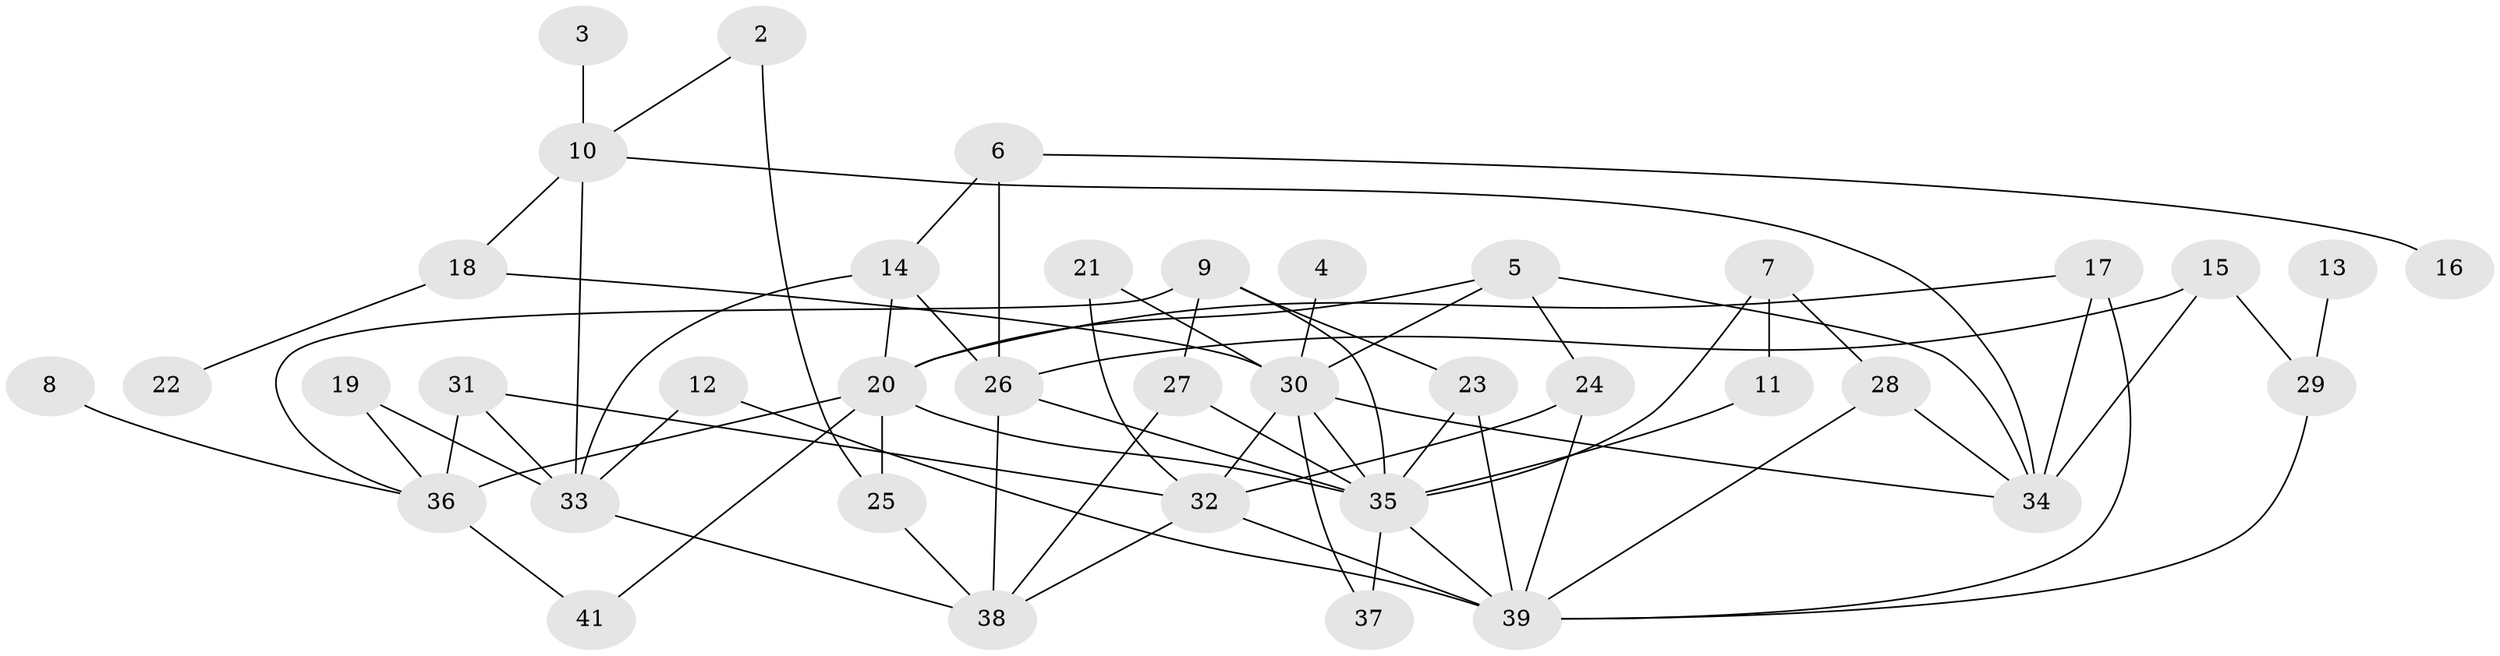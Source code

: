 // original degree distribution, {3: 0.20987654320987653, 2: 0.25925925925925924, 0: 0.024691358024691357, 4: 0.24691358024691357, 5: 0.07407407407407407, 1: 0.16049382716049382, 6: 0.024691358024691357}
// Generated by graph-tools (version 1.1) at 2025/25/03/09/25 03:25:16]
// undirected, 39 vertices, 70 edges
graph export_dot {
graph [start="1"]
  node [color=gray90,style=filled];
  2;
  3;
  4;
  5;
  6;
  7;
  8;
  9;
  10;
  11;
  12;
  13;
  14;
  15;
  16;
  17;
  18;
  19;
  20;
  21;
  22;
  23;
  24;
  25;
  26;
  27;
  28;
  29;
  30;
  31;
  32;
  33;
  34;
  35;
  36;
  37;
  38;
  39;
  41;
  2 -- 10 [weight=1.0];
  2 -- 25 [weight=1.0];
  3 -- 10 [weight=1.0];
  4 -- 30 [weight=1.0];
  5 -- 20 [weight=1.0];
  5 -- 24 [weight=1.0];
  5 -- 30 [weight=1.0];
  5 -- 34 [weight=1.0];
  6 -- 14 [weight=1.0];
  6 -- 16 [weight=1.0];
  6 -- 26 [weight=1.0];
  7 -- 11 [weight=1.0];
  7 -- 28 [weight=1.0];
  7 -- 35 [weight=1.0];
  8 -- 36 [weight=1.0];
  9 -- 23 [weight=1.0];
  9 -- 27 [weight=1.0];
  9 -- 35 [weight=1.0];
  9 -- 36 [weight=2.0];
  10 -- 18 [weight=1.0];
  10 -- 33 [weight=1.0];
  10 -- 34 [weight=1.0];
  11 -- 35 [weight=1.0];
  12 -- 33 [weight=1.0];
  12 -- 39 [weight=1.0];
  13 -- 29 [weight=1.0];
  14 -- 20 [weight=1.0];
  14 -- 26 [weight=1.0];
  14 -- 33 [weight=1.0];
  15 -- 26 [weight=1.0];
  15 -- 29 [weight=1.0];
  15 -- 34 [weight=1.0];
  17 -- 20 [weight=1.0];
  17 -- 34 [weight=2.0];
  17 -- 39 [weight=1.0];
  18 -- 22 [weight=1.0];
  18 -- 30 [weight=1.0];
  19 -- 33 [weight=1.0];
  19 -- 36 [weight=1.0];
  20 -- 25 [weight=1.0];
  20 -- 35 [weight=1.0];
  20 -- 36 [weight=1.0];
  20 -- 41 [weight=1.0];
  21 -- 30 [weight=1.0];
  21 -- 32 [weight=1.0];
  23 -- 35 [weight=1.0];
  23 -- 39 [weight=1.0];
  24 -- 32 [weight=1.0];
  24 -- 39 [weight=1.0];
  25 -- 38 [weight=1.0];
  26 -- 35 [weight=1.0];
  26 -- 38 [weight=1.0];
  27 -- 35 [weight=1.0];
  27 -- 38 [weight=1.0];
  28 -- 34 [weight=1.0];
  28 -- 39 [weight=1.0];
  29 -- 39 [weight=1.0];
  30 -- 32 [weight=1.0];
  30 -- 34 [weight=1.0];
  30 -- 35 [weight=2.0];
  30 -- 37 [weight=1.0];
  31 -- 32 [weight=1.0];
  31 -- 33 [weight=1.0];
  31 -- 36 [weight=2.0];
  32 -- 38 [weight=1.0];
  32 -- 39 [weight=1.0];
  33 -- 38 [weight=1.0];
  35 -- 37 [weight=1.0];
  35 -- 39 [weight=1.0];
  36 -- 41 [weight=1.0];
}
